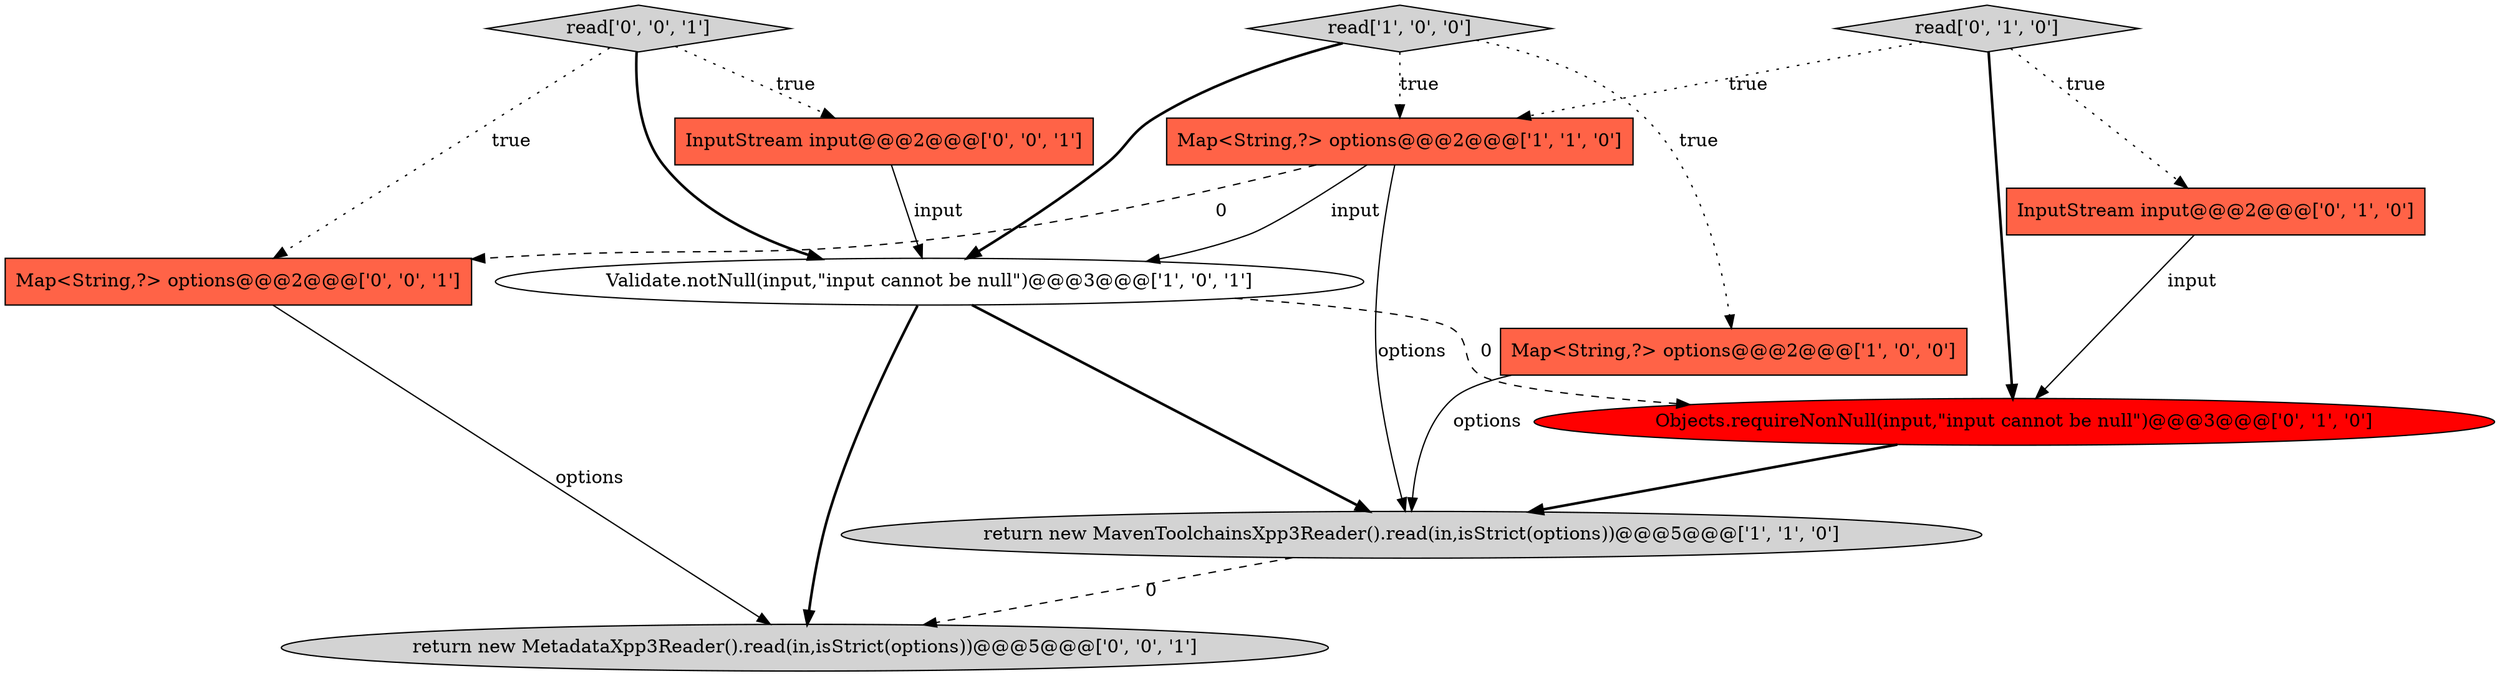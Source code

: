 digraph {
10 [style = filled, label = "Map<String,?> options@@@2@@@['0', '0', '1']", fillcolor = tomato, shape = box image = "AAA0AAABBB3BBB"];
7 [style = filled, label = "Objects.requireNonNull(input,\"input cannot be null\")@@@3@@@['0', '1', '0']", fillcolor = red, shape = ellipse image = "AAA1AAABBB2BBB"];
9 [style = filled, label = "InputStream input@@@2@@@['0', '0', '1']", fillcolor = tomato, shape = box image = "AAA0AAABBB3BBB"];
5 [style = filled, label = "InputStream input@@@2@@@['0', '1', '0']", fillcolor = tomato, shape = box image = "AAA0AAABBB2BBB"];
8 [style = filled, label = "return new MetadataXpp3Reader().read(in,isStrict(options))@@@5@@@['0', '0', '1']", fillcolor = lightgray, shape = ellipse image = "AAA0AAABBB3BBB"];
6 [style = filled, label = "read['0', '1', '0']", fillcolor = lightgray, shape = diamond image = "AAA0AAABBB2BBB"];
4 [style = filled, label = "Map<String,?> options@@@2@@@['1', '1', '0']", fillcolor = tomato, shape = box image = "AAA0AAABBB1BBB"];
11 [style = filled, label = "read['0', '0', '1']", fillcolor = lightgray, shape = diamond image = "AAA0AAABBB3BBB"];
0 [style = filled, label = "Map<String,?> options@@@2@@@['1', '0', '0']", fillcolor = tomato, shape = box image = "AAA0AAABBB1BBB"];
2 [style = filled, label = "return new MavenToolchainsXpp3Reader().read(in,isStrict(options))@@@5@@@['1', '1', '0']", fillcolor = lightgray, shape = ellipse image = "AAA0AAABBB1BBB"];
1 [style = filled, label = "Validate.notNull(input,\"input cannot be null\")@@@3@@@['1', '0', '1']", fillcolor = white, shape = ellipse image = "AAA0AAABBB1BBB"];
3 [style = filled, label = "read['1', '0', '0']", fillcolor = lightgray, shape = diamond image = "AAA0AAABBB1BBB"];
1->8 [style = bold, label=""];
3->1 [style = bold, label=""];
11->1 [style = bold, label=""];
11->10 [style = dotted, label="true"];
4->2 [style = solid, label="options"];
3->4 [style = dotted, label="true"];
5->7 [style = solid, label="input"];
11->9 [style = dotted, label="true"];
10->8 [style = solid, label="options"];
2->8 [style = dashed, label="0"];
9->1 [style = solid, label="input"];
6->4 [style = dotted, label="true"];
7->2 [style = bold, label=""];
3->0 [style = dotted, label="true"];
4->1 [style = solid, label="input"];
1->2 [style = bold, label=""];
0->2 [style = solid, label="options"];
1->7 [style = dashed, label="0"];
6->7 [style = bold, label=""];
4->10 [style = dashed, label="0"];
6->5 [style = dotted, label="true"];
}
